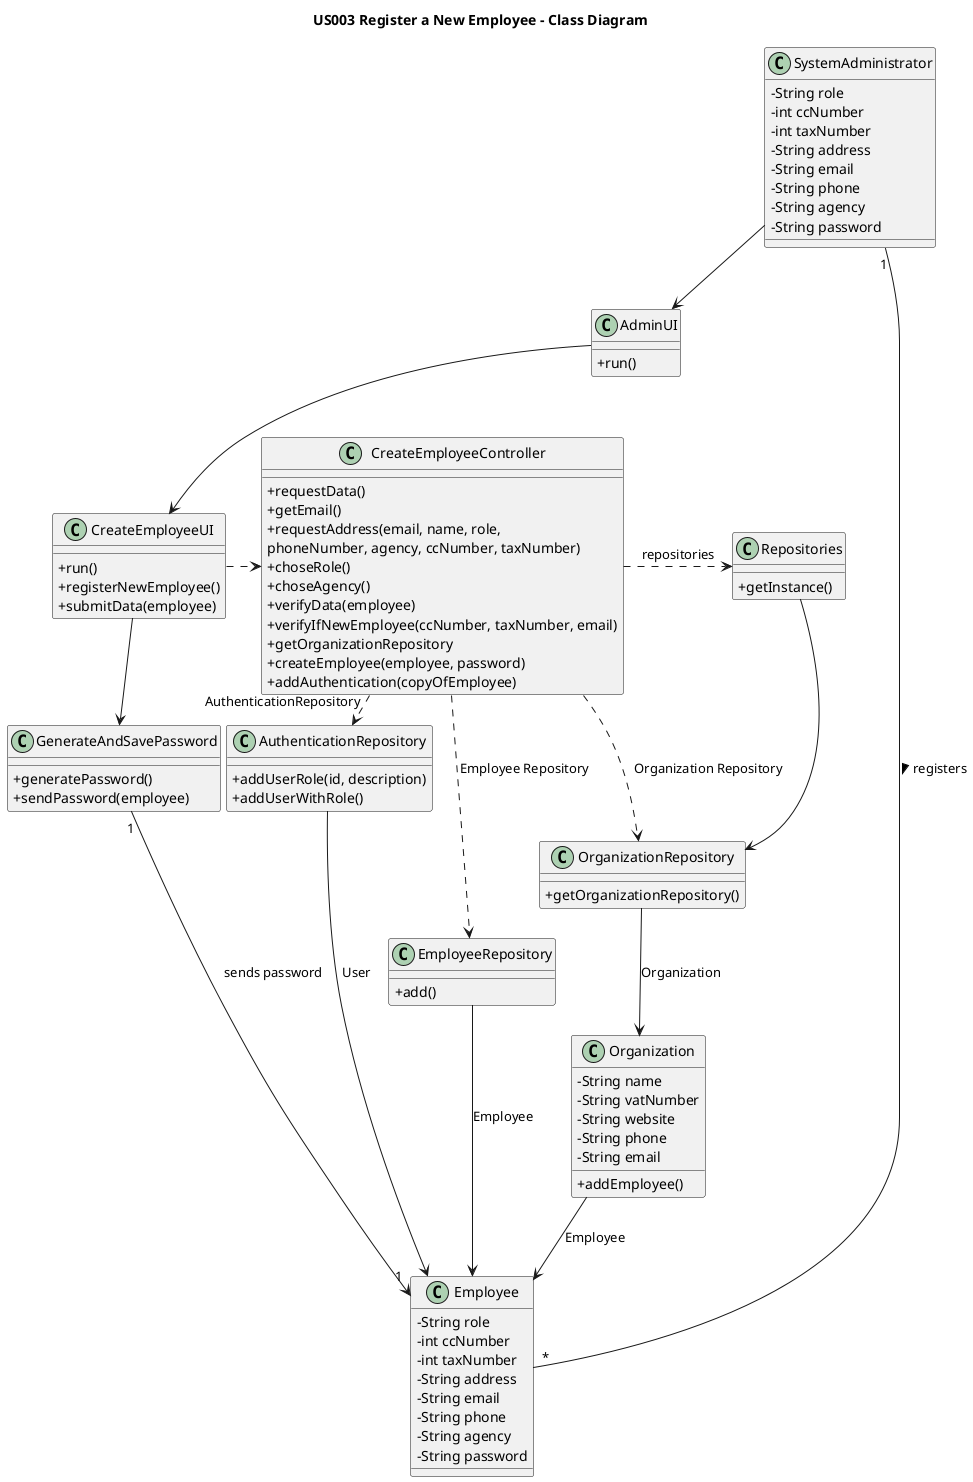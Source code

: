 @startuml
skinparam packageStyle rectangle
skinparam shadowing false
skinparam classAttributeIconSize 0
title US003 Register a New Employee - Class Diagram

class Employee {
- String role
- int ccNumber
- int taxNumber
- String address
- String email
- String phone
- String agency
- String password
___
}

class SystemAdministrator {
- String role
- int ccNumber
- int taxNumber
- String address
- String email
- String phone
- String agency
- String password
___
}

class EmployeeRepository{
___
+add()
}

class AdminUI {
___
+run()
}

class CreateEmployeeUI {
___
+run()
+registerNewEmployee()
+submitData(employee)
}

class CreateEmployeeController {
___
+requestData()
+getEmail()
+requestAddress(email, name, role, \nphoneNumber, agency, ccNumber, taxNumber)
+choseRole()
+choseAgency()
+verifyData(employee)
+verifyIfNewEmployee(ccNumber, taxNumber, email)
+getOrganizationRepository
+createEmployee(employee, password)
+addAuthentication(copyOfEmployee)
}

class GenerateAndSavePassword {
___
+generatePassword()
+sendPassword(employee)
}

class OrganizationRepository {
___
+getOrganizationRepository()
}

class Organization{
- String name
- String vatNumber
- String website
- String phone
- String email
___
+addEmployee()
}

class Repositories{
___
+getInstance()
}

class AuthenticationRepository{
___
+addUserRole(id, description)
+addUserWithRole()
}

SystemAdministrator --> AdminUI
AdminUI --> CreateEmployeeUI
CreateEmployeeUI .> CreateEmployeeController
CreateEmployeeUI -> GenerateAndSavePassword
GenerateAndSavePassword "1" --> "1" Employee : sends password
SystemAdministrator "1" -- "*" Employee : registers >
CreateEmployeeController .> Repositories : repositories
Repositories --> OrganizationRepository
CreateEmployeeController .> OrganizationRepository : Organization Repository
OrganizationRepository --> Organization : Organization
CreateEmployeeController .> EmployeeRepository : Employee Repository
EmployeeRepository --> Employee : Employee
Organization --> Employee : Employee
CreateEmployeeController .> AuthenticationRepository : AuthenticationRepository
AuthenticationRepository --> Employee : User
@enduml